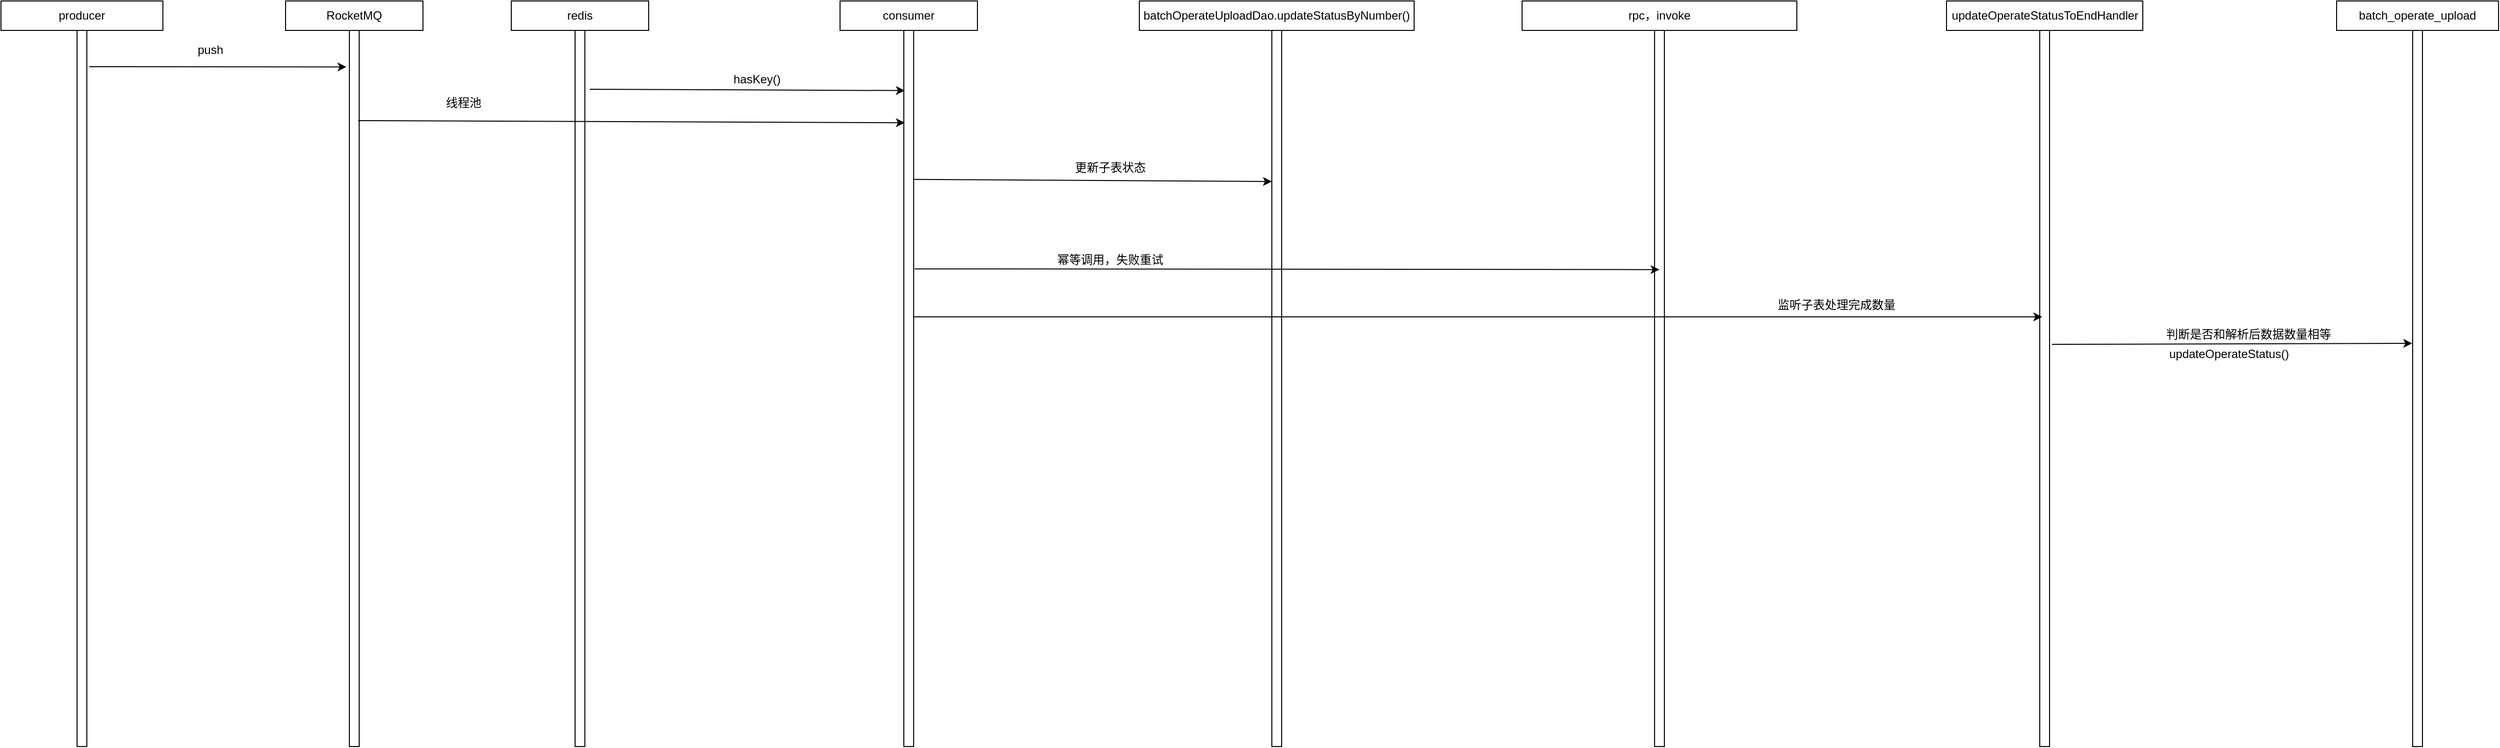 <mxfile version="14.2.9" type="github">
  <diagram id="msL8atNdUj78Eh7szCxi" name="Page-1">
    <mxGraphModel dx="4582" dy="622" grid="1" gridSize="10" guides="1" tooltips="1" connect="1" arrows="1" fold="1" page="1" pageScale="1" pageWidth="3300" pageHeight="4681" math="0" shadow="0">
      <root>
        <mxCell id="0" />
        <mxCell id="1" parent="0" />
        <mxCell id="aGv1zHv1DxiRB9Cw7F4o-1" value="RocketMQ" style="rounded=0;whiteSpace=wrap;html=1;" vertex="1" parent="1">
          <mxGeometry x="110" y="50" width="140" height="30" as="geometry" />
        </mxCell>
        <mxCell id="aGv1zHv1DxiRB9Cw7F4o-2" value="" style="rounded=0;whiteSpace=wrap;html=1;" vertex="1" parent="1">
          <mxGeometry x="175" y="80" width="10" height="730" as="geometry" />
        </mxCell>
        <mxCell id="aGv1zHv1DxiRB9Cw7F4o-3" value="redis" style="rounded=0;whiteSpace=wrap;html=1;" vertex="1" parent="1">
          <mxGeometry x="340" y="50" width="140" height="30" as="geometry" />
        </mxCell>
        <mxCell id="aGv1zHv1DxiRB9Cw7F4o-4" value="" style="rounded=0;whiteSpace=wrap;html=1;" vertex="1" parent="1">
          <mxGeometry x="405" y="80" width="10" height="730" as="geometry" />
        </mxCell>
        <mxCell id="aGv1zHv1DxiRB9Cw7F4o-5" value="consumer" style="rounded=0;whiteSpace=wrap;html=1;" vertex="1" parent="1">
          <mxGeometry x="675" y="50" width="140" height="30" as="geometry" />
        </mxCell>
        <mxCell id="aGv1zHv1DxiRB9Cw7F4o-6" value="" style="rounded=0;whiteSpace=wrap;html=1;" vertex="1" parent="1">
          <mxGeometry x="740" y="80" width="10" height="730" as="geometry" />
        </mxCell>
        <mxCell id="aGv1zHv1DxiRB9Cw7F4o-7" value="" style="endArrow=classic;html=1;entryX=-0.3;entryY=0.051;entryDx=0;entryDy=0;entryPerimeter=0;" edge="1" parent="1" target="aGv1zHv1DxiRB9Cw7F4o-2">
          <mxGeometry width="50" height="50" relative="1" as="geometry">
            <mxPoint x="-90" y="117" as="sourcePoint" />
            <mxPoint x="149" y="117.23" as="targetPoint" />
          </mxGeometry>
        </mxCell>
        <mxCell id="aGv1zHv1DxiRB9Cw7F4o-8" value="push" style="text;html=1;align=center;verticalAlign=middle;resizable=0;points=[];autosize=1;" vertex="1" parent="1">
          <mxGeometry x="13" y="90" width="40" height="20" as="geometry" />
        </mxCell>
        <mxCell id="aGv1zHv1DxiRB9Cw7F4o-9" value="" style="endArrow=classic;html=1;exitX=0.8;exitY=0.052;exitDx=0;exitDy=0;exitPerimeter=0;entryX=0.1;entryY=0.129;entryDx=0;entryDy=0;entryPerimeter=0;" edge="1" parent="1" target="aGv1zHv1DxiRB9Cw7F4o-6">
          <mxGeometry width="50" height="50" relative="1" as="geometry">
            <mxPoint x="184" y="171.96" as="sourcePoint" />
            <mxPoint x="407" y="171.23" as="targetPoint" />
          </mxGeometry>
        </mxCell>
        <mxCell id="aGv1zHv1DxiRB9Cw7F4o-10" value="线程池" style="text;html=1;align=center;verticalAlign=middle;resizable=0;points=[];autosize=1;" vertex="1" parent="1">
          <mxGeometry x="266" y="144" width="50" height="20" as="geometry" />
        </mxCell>
        <mxCell id="aGv1zHv1DxiRB9Cw7F4o-11" value="producer" style="rounded=0;whiteSpace=wrap;html=1;" vertex="1" parent="1">
          <mxGeometry x="-180" y="50" width="165" height="30" as="geometry" />
        </mxCell>
        <mxCell id="aGv1zHv1DxiRB9Cw7F4o-12" value="" style="rounded=0;whiteSpace=wrap;html=1;" vertex="1" parent="1">
          <mxGeometry x="-102.5" y="80" width="10" height="730" as="geometry" />
        </mxCell>
        <mxCell id="aGv1zHv1DxiRB9Cw7F4o-13" value="batchOperateUploadDao.updateStatusByNumber()" style="rounded=0;whiteSpace=wrap;html=1;" vertex="1" parent="1">
          <mxGeometry x="980" y="50" width="280" height="30" as="geometry" />
        </mxCell>
        <mxCell id="aGv1zHv1DxiRB9Cw7F4o-14" value="" style="rounded=0;whiteSpace=wrap;html=1;" vertex="1" parent="1">
          <mxGeometry x="1115" y="80" width="10" height="730" as="geometry" />
        </mxCell>
        <mxCell id="aGv1zHv1DxiRB9Cw7F4o-15" value="" style="endArrow=classic;html=1;entryX=0.1;entryY=0.084;entryDx=0;entryDy=0;entryPerimeter=0;" edge="1" parent="1" target="aGv1zHv1DxiRB9Cw7F4o-6">
          <mxGeometry width="50" height="50" relative="1" as="geometry">
            <mxPoint x="420" y="140" as="sourcePoint" />
            <mxPoint x="730" y="140" as="targetPoint" />
          </mxGeometry>
        </mxCell>
        <mxCell id="aGv1zHv1DxiRB9Cw7F4o-16" value="hasKey()" style="text;html=1;align=center;verticalAlign=middle;resizable=0;points=[];autosize=1;" vertex="1" parent="1">
          <mxGeometry x="560" y="120" width="60" height="20" as="geometry" />
        </mxCell>
        <mxCell id="aGv1zHv1DxiRB9Cw7F4o-17" value="" style="endArrow=classic;html=1;exitX=1;exitY=0.208;exitDx=0;exitDy=0;exitPerimeter=0;entryX=0;entryY=0.211;entryDx=0;entryDy=0;entryPerimeter=0;" edge="1" parent="1" source="aGv1zHv1DxiRB9Cw7F4o-6" target="aGv1zHv1DxiRB9Cw7F4o-14">
          <mxGeometry width="50" height="50" relative="1" as="geometry">
            <mxPoint x="720" y="310" as="sourcePoint" />
            <mxPoint x="770" y="260" as="targetPoint" />
          </mxGeometry>
        </mxCell>
        <mxCell id="aGv1zHv1DxiRB9Cw7F4o-18" value="更新子表状态" style="text;html=1;align=center;verticalAlign=middle;resizable=0;points=[];autosize=1;" vertex="1" parent="1">
          <mxGeometry x="905" y="210" width="90" height="20" as="geometry" />
        </mxCell>
        <mxCell id="aGv1zHv1DxiRB9Cw7F4o-19" value="rpc，invoke" style="rounded=0;whiteSpace=wrap;html=1;" vertex="1" parent="1">
          <mxGeometry x="1370" y="50" width="280" height="30" as="geometry" />
        </mxCell>
        <mxCell id="aGv1zHv1DxiRB9Cw7F4o-20" value="" style="rounded=0;whiteSpace=wrap;html=1;" vertex="1" parent="1">
          <mxGeometry x="1505" y="80" width="10" height="730" as="geometry" />
        </mxCell>
        <mxCell id="aGv1zHv1DxiRB9Cw7F4o-21" value="" style="endArrow=classic;html=1;exitX=1.1;exitY=0.333;exitDx=0;exitDy=0;exitPerimeter=0;entryX=0.5;entryY=0.334;entryDx=0;entryDy=0;entryPerimeter=0;" edge="1" parent="1" source="aGv1zHv1DxiRB9Cw7F4o-6" target="aGv1zHv1DxiRB9Cw7F4o-20">
          <mxGeometry width="50" height="50" relative="1" as="geometry">
            <mxPoint x="1160" y="490" as="sourcePoint" />
            <mxPoint x="1210" y="440" as="targetPoint" />
          </mxGeometry>
        </mxCell>
        <mxCell id="aGv1zHv1DxiRB9Cw7F4o-22" value="幂等调用，失败重试" style="text;html=1;align=center;verticalAlign=middle;resizable=0;points=[];autosize=1;" vertex="1" parent="1">
          <mxGeometry x="890" y="304" width="120" height="20" as="geometry" />
        </mxCell>
        <mxCell id="aGv1zHv1DxiRB9Cw7F4o-25" value="updateOperateStatusToEndHandler" style="rounded=0;whiteSpace=wrap;html=1;" vertex="1" parent="1">
          <mxGeometry x="1802.5" y="50" width="200" height="30" as="geometry" />
        </mxCell>
        <mxCell id="aGv1zHv1DxiRB9Cw7F4o-26" value="" style="rounded=0;whiteSpace=wrap;html=1;" vertex="1" parent="1">
          <mxGeometry x="1897.5" y="80" width="10" height="730" as="geometry" />
        </mxCell>
        <mxCell id="aGv1zHv1DxiRB9Cw7F4o-27" value="batch_operate_upload" style="rounded=0;whiteSpace=wrap;html=1;" vertex="1" parent="1">
          <mxGeometry x="2200" y="50" width="165" height="30" as="geometry" />
        </mxCell>
        <mxCell id="aGv1zHv1DxiRB9Cw7F4o-28" value="" style="rounded=0;whiteSpace=wrap;html=1;" vertex="1" parent="1">
          <mxGeometry x="2277.5" y="80" width="10" height="730" as="geometry" />
        </mxCell>
        <mxCell id="aGv1zHv1DxiRB9Cw7F4o-29" value="" style="endArrow=classic;html=1;exitX=1;exitY=0.4;exitDx=0;exitDy=0;exitPerimeter=0;entryX=0.25;entryY=0.4;entryDx=0;entryDy=0;entryPerimeter=0;" edge="1" parent="1" source="aGv1zHv1DxiRB9Cw7F4o-6" target="aGv1zHv1DxiRB9Cw7F4o-26">
          <mxGeometry width="50" height="50" relative="1" as="geometry">
            <mxPoint x="870" y="440" as="sourcePoint" />
            <mxPoint x="920" y="390" as="targetPoint" />
          </mxGeometry>
        </mxCell>
        <mxCell id="aGv1zHv1DxiRB9Cw7F4o-30" value="" style="endArrow=classic;html=1;entryX=-0.05;entryY=0.437;entryDx=0;entryDy=0;entryPerimeter=0;" edge="1" parent="1" target="aGv1zHv1DxiRB9Cw7F4o-28">
          <mxGeometry width="50" height="50" relative="1" as="geometry">
            <mxPoint x="1910" y="400" as="sourcePoint" />
            <mxPoint x="2010" y="370" as="targetPoint" />
          </mxGeometry>
        </mxCell>
        <mxCell id="aGv1zHv1DxiRB9Cw7F4o-31" value="监听子表处理完成数量" style="text;html=1;align=center;verticalAlign=middle;resizable=0;points=[];autosize=1;" vertex="1" parent="1">
          <mxGeometry x="1620" y="350" width="140" height="20" as="geometry" />
        </mxCell>
        <mxCell id="aGv1zHv1DxiRB9Cw7F4o-32" value="判断是否和解析后数据数量相等" style="text;html=1;align=center;verticalAlign=middle;resizable=0;points=[];autosize=1;" vertex="1" parent="1">
          <mxGeometry x="2020" y="380" width="180" height="20" as="geometry" />
        </mxCell>
        <mxCell id="aGv1zHv1DxiRB9Cw7F4o-33" value="updateOperateStatus()" style="text;html=1;align=center;verticalAlign=middle;resizable=0;points=[];autosize=1;" vertex="1" parent="1">
          <mxGeometry x="2020" y="400" width="140" height="20" as="geometry" />
        </mxCell>
      </root>
    </mxGraphModel>
  </diagram>
</mxfile>
